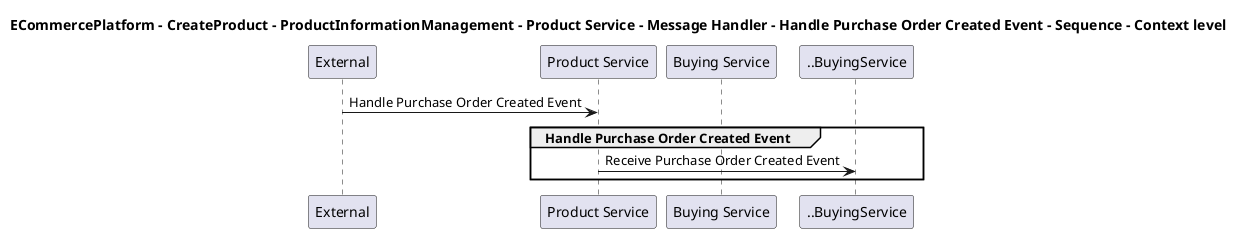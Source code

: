 @startuml

title ECommercePlatform - CreateProduct - ProductInformationManagement - Product Service - Message Handler - Handle Purchase Order Created Event - Sequence - Context level

participant "External" as C4InterFlow.SoftwareSystems.ExternalSystem
participant "Product Service" as ECommercePlatform.CreateProduct.ProductInformationManagement.SoftwareSystems.ProductService
participant "Buying Service" as ECommercePlatform.CreateProduct.BuyingAndMerchandising.SoftwareSystems.BuyingService

C4InterFlow.SoftwareSystems.ExternalSystem -> ECommercePlatform.CreateProduct.ProductInformationManagement.SoftwareSystems.ProductService : Handle Purchase Order Created Event
group Handle Purchase Order Created Event
ECommercePlatform.CreateProduct.ProductInformationManagement.SoftwareSystems.ProductService -> ..BuyingService : Receive Purchase Order Created Event
end


@enduml
